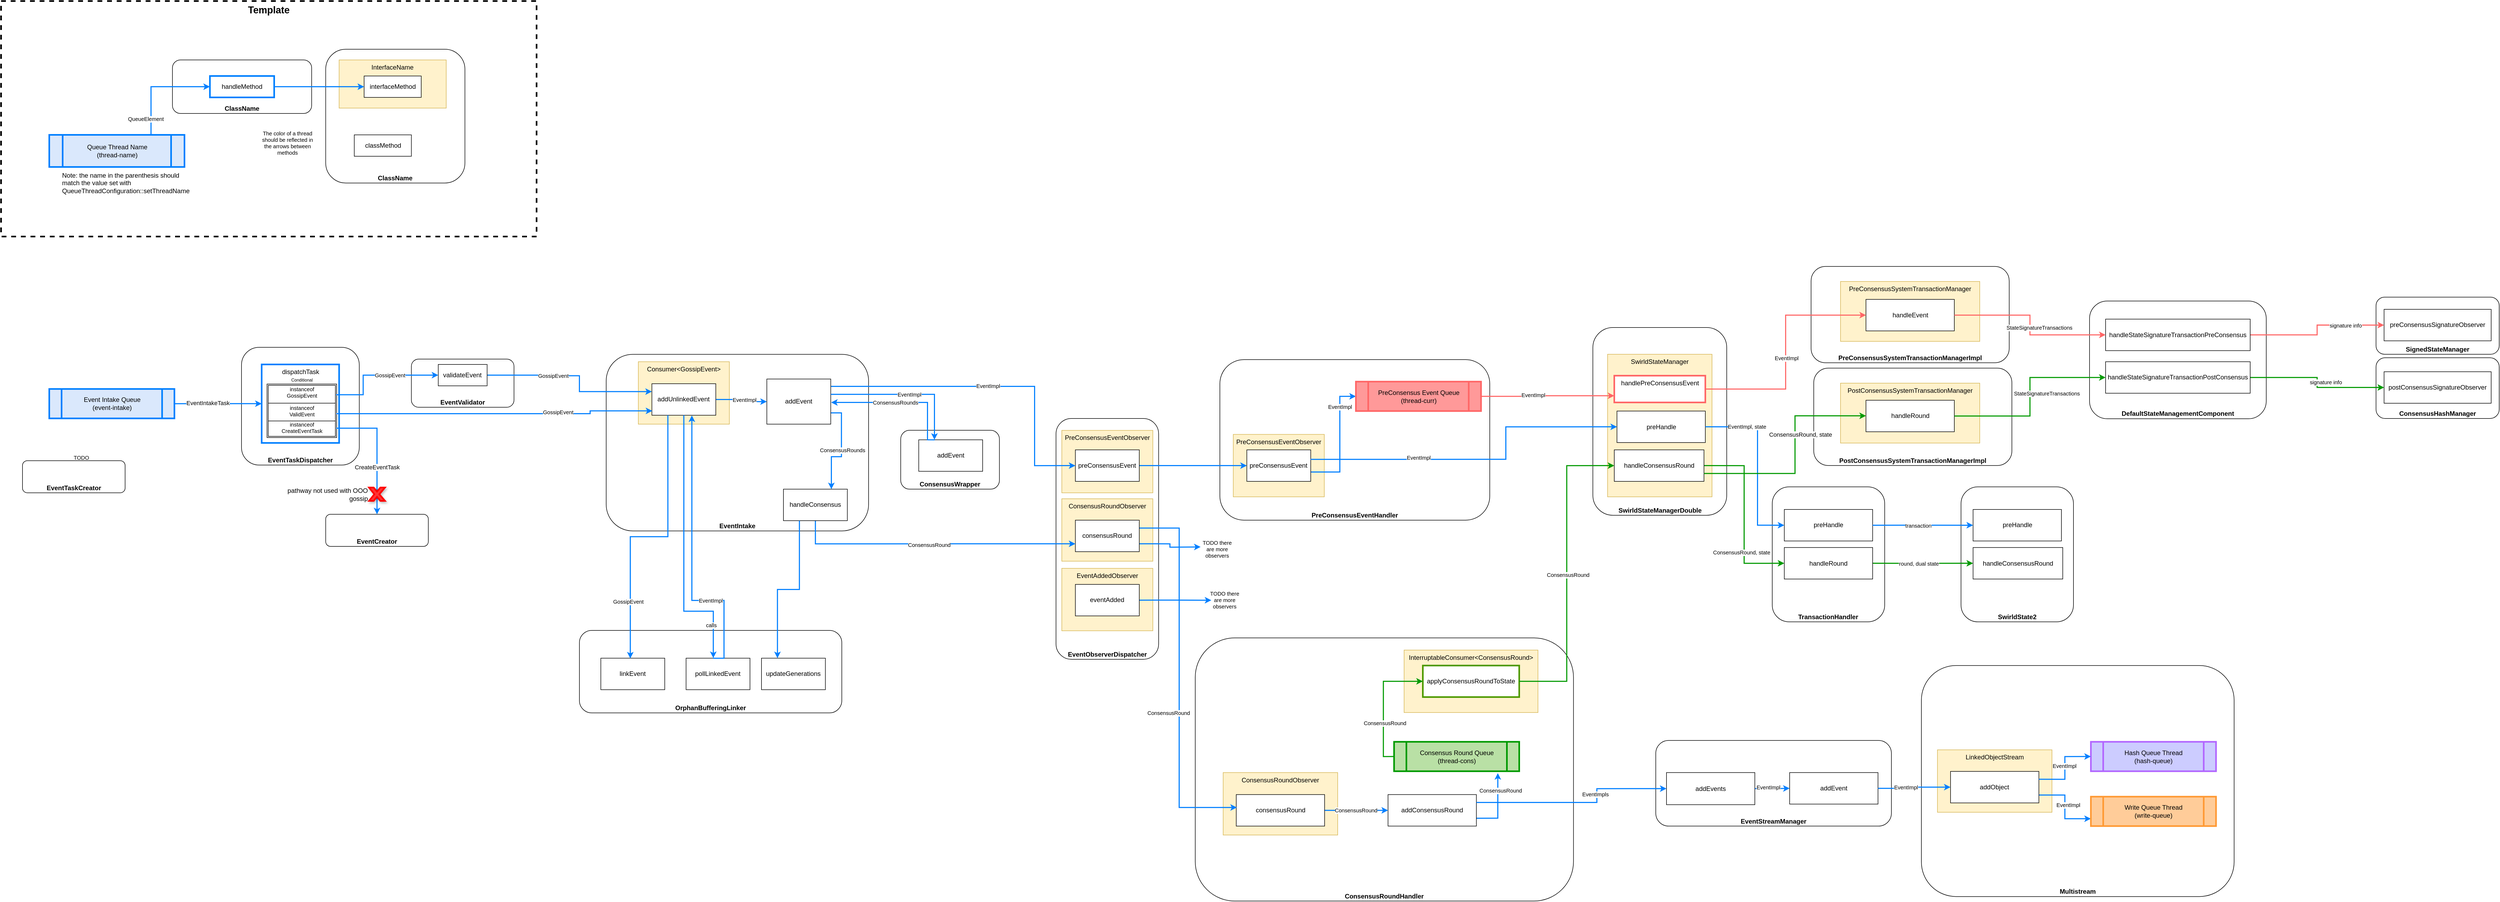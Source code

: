 <mxfile version="20.8.16" type="device"><diagram name="Event handling" id="om68YnZ3sOVofRUNJgK9"><mxGraphModel dx="2852" dy="2314" grid="1" gridSize="10" guides="1" tooltips="1" connect="1" arrows="1" fold="1" page="1" pageScale="1" pageWidth="850" pageHeight="1100" math="0" shadow="0"><root><mxCell id="0"/><mxCell id="1" parent="0"/><mxCell id="Uy5zEkA47mq7GeEikZxq-269" value="&lt;font style=&quot;font-size: 18px;&quot;&gt;&lt;b&gt;Template&lt;/b&gt;&lt;/font&gt;" style="rounded=0;whiteSpace=wrap;html=1;shadow=0;strokeColor=#000000;strokeWidth=3;fontSize=10;fillColor=none;dashed=1;verticalAlign=top;" parent="1" vertex="1"><mxGeometry x="-190" y="-780" width="1000" height="440" as="geometry"/></mxCell><mxCell id="Uy5zEkA47mq7GeEikZxq-265" value="&lt;b&gt;ClassName&lt;/b&gt;" style="rounded=1;whiteSpace=wrap;html=1;verticalAlign=bottom;" parent="1" vertex="1"><mxGeometry x="416.21" y="-690" width="260" height="250" as="geometry"/></mxCell><mxCell id="ofEjCNcgZyt90K9_mgdw-53" value="&lt;b&gt;ClassName&lt;/b&gt;" style="rounded=1;whiteSpace=wrap;html=1;verticalAlign=bottom;" parent="1" vertex="1"><mxGeometry x="130" y="-670" width="260" height="100" as="geometry"/></mxCell><mxCell id="Uy5zEkA47mq7GeEikZxq-120" value="&lt;b&gt;PreConsensusEventHandler&lt;/b&gt;" style="rounded=1;whiteSpace=wrap;html=1;verticalAlign=bottom;" parent="1" vertex="1"><mxGeometry x="2086" y="-110" width="504" height="300" as="geometry"/></mxCell><mxCell id="Uy5zEkA47mq7GeEikZxq-121" value="PreConsensusEventObserver" style="rounded=0;whiteSpace=wrap;html=1;fontSize=12;fillColor=#fff2cc;strokeColor=#d6b656;align=center;verticalAlign=top;" parent="1" vertex="1"><mxGeometry x="2111" y="29.72" width="170" height="116.67" as="geometry"/></mxCell><mxCell id="Uy5zEkA47mq7GeEikZxq-113" value="&lt;b&gt;EventObserverDispatcher&lt;/b&gt;" style="rounded=1;whiteSpace=wrap;html=1;verticalAlign=bottom;" parent="1" vertex="1"><mxGeometry x="1780" width="191.64" height="450" as="geometry"/></mxCell><mxCell id="Uy5zEkA47mq7GeEikZxq-70" value="&lt;b&gt;EventIntake&lt;/b&gt;" style="rounded=1;whiteSpace=wrap;html=1;verticalAlign=bottom;" parent="1" vertex="1"><mxGeometry x="940" y="-119.89" width="490" height="330" as="geometry"/></mxCell><mxCell id="Uy5zEkA47mq7GeEikZxq-114" value="Consumer&amp;lt;GossipEvent&amp;gt;" style="rounded=0;whiteSpace=wrap;html=1;fontSize=12;fillColor=#fff2cc;strokeColor=#d6b656;align=center;verticalAlign=top;" parent="1" vertex="1"><mxGeometry x="1000" y="-106.08" width="170" height="116.67" as="geometry"/></mxCell><mxCell id="Uy5zEkA47mq7GeEikZxq-53" value="&lt;b&gt;EventValidator&lt;/b&gt;" style="rounded=1;whiteSpace=wrap;html=1;verticalAlign=bottom;" parent="1" vertex="1"><mxGeometry x="576.21" y="-111" width="191.64" height="90" as="geometry"/></mxCell><mxCell id="Uy5zEkA47mq7GeEikZxq-44" value="&lt;b&gt;EventTaskDispatcher&lt;/b&gt;" style="rounded=1;whiteSpace=wrap;html=1;verticalAlign=bottom;" parent="1" vertex="1"><mxGeometry x="258.97" y="-133" width="219.96" height="220.0" as="geometry"/></mxCell><mxCell id="ofEjCNcgZyt90K9_mgdw-54" value="Queue Thread Name&lt;br&gt;(thread-name)" style="shape=process;whiteSpace=wrap;html=1;backgroundOutline=1;fontSize=12;fillColor=#dae8fc;strokeColor=#007FFF;verticalAlign=middle;strokeWidth=3;" parent="1" vertex="1"><mxGeometry x="-100" y="-530" width="252.5" height="60" as="geometry"/></mxCell><mxCell id="Uy5zEkA47mq7GeEikZxq-13" value="Note: the name in the parenthesis should match the value set with QueueThreadConfiguration::setThreadName" style="text;html=1;strokeColor=none;fillColor=none;align=left;verticalAlign=middle;whiteSpace=wrap;rounded=0;" parent="1" vertex="1"><mxGeometry x="-78.14" y="-480" width="190" height="80" as="geometry"/></mxCell><mxCell id="Uy5zEkA47mq7GeEikZxq-63" style="edgeStyle=orthogonalEdgeStyle;rounded=0;orthogonalLoop=1;jettySize=auto;html=1;exitX=1;exitY=0.5;exitDx=0;exitDy=0;fillColor=#DAE8FC;strokeColor=#007FFF;strokeWidth=2;" parent="1" source="Uy5zEkA47mq7GeEikZxq-38" target="Uy5zEkA47mq7GeEikZxq-48" edge="1"><mxGeometry relative="1" as="geometry"><mxPoint x="226.21" y="19" as="targetPoint"/><Array as="points"><mxPoint x="166.21" y="-28"/><mxPoint x="206.21" y="-28"/></Array></mxGeometry></mxCell><mxCell id="Uy5zEkA47mq7GeEikZxq-64" value="EventIntakeTask" style="edgeLabel;html=1;align=center;verticalAlign=middle;resizable=0;points=[];" parent="Uy5zEkA47mq7GeEikZxq-63" vertex="1" connectable="0"><mxGeometry x="-0.378" y="-1" relative="1" as="geometry"><mxPoint x="12" y="-3" as="offset"/></mxGeometry></mxCell><mxCell id="Uy5zEkA47mq7GeEikZxq-38" value="Event Intake Queue&lt;br&gt;(event-intake)" style="shape=process;whiteSpace=wrap;html=1;backgroundOutline=1;fontSize=12;fillColor=#dae8fc;strokeColor=#007FFF;verticalAlign=middle;strokeWidth=3;" parent="1" vertex="1"><mxGeometry x="-100.0" y="-55.17" width="233.71" height="55" as="geometry"/></mxCell><mxCell id="Uy5zEkA47mq7GeEikZxq-76" value="" style="group" parent="1" vertex="1" connectable="0"><mxGeometry x="416.21" y="179" width="191.64" height="60" as="geometry"/></mxCell><mxCell id="Uy5zEkA47mq7GeEikZxq-77" value="&lt;b&gt;EventCreator&lt;/b&gt;" style="rounded=1;whiteSpace=wrap;html=1;verticalAlign=bottom;" parent="Uy5zEkA47mq7GeEikZxq-76" vertex="1"><mxGeometry width="191.64" height="60" as="geometry"/></mxCell><mxCell id="Uy5zEkA47mq7GeEikZxq-88" value="pathway not used with OOO gossip" style="text;html=1;strokeColor=none;fillColor=none;align=right;verticalAlign=middle;whiteSpace=wrap;rounded=0;" parent="1" vertex="1"><mxGeometry x="310" y="126.5" width="187.03" height="30" as="geometry"/></mxCell><mxCell id="Uy5zEkA47mq7GeEikZxq-91" style="edgeStyle=orthogonalEdgeStyle;rounded=0;orthogonalLoop=1;jettySize=auto;html=1;exitX=1;exitY=0.5;exitDx=0;exitDy=0;entryX=0;entryY=0.25;entryDx=0;entryDy=0;fillColor=#DAE8FC;strokeColor=#007FFF;strokeWidth=2;" parent="1" source="Uy5zEkA47mq7GeEikZxq-65" target="Uy5zEkA47mq7GeEikZxq-90" edge="1"><mxGeometry relative="1" as="geometry"><Array as="points"><mxPoint x="860" y="-80.89"/><mxPoint x="890" y="-79.89"/><mxPoint x="890" y="-43.89"/></Array></mxGeometry></mxCell><mxCell id="Uy5zEkA47mq7GeEikZxq-104" value="GossipEvent" style="edgeLabel;html=1;align=center;verticalAlign=middle;resizable=0;points=[];fontSize=10;" parent="Uy5zEkA47mq7GeEikZxq-91" vertex="1" connectable="0"><mxGeometry x="0.233" y="2" relative="1" as="geometry"><mxPoint x="-55" y="-28" as="offset"/></mxGeometry></mxCell><mxCell id="Uy5zEkA47mq7GeEikZxq-253" style="edgeStyle=orthogonalEdgeStyle;rounded=0;orthogonalLoop=1;jettySize=auto;html=1;exitX=1;exitY=0.5;exitDx=0;exitDy=0;strokeColor=#007FFF;strokeWidth=2;fontSize=10;fillColor=#DAE8FC;" parent="1" source="Uy5zEkA47mq7GeEikZxq-90" target="Uy5zEkA47mq7GeEikZxq-106" edge="1"><mxGeometry relative="1" as="geometry"/></mxCell><mxCell id="Uy5zEkA47mq7GeEikZxq-254" value="EventImpl" style="edgeLabel;html=1;align=center;verticalAlign=middle;resizable=0;points=[];fontSize=10;" parent="Uy5zEkA47mq7GeEikZxq-253" vertex="1" connectable="0"><mxGeometry x="0.155" relative="1" as="geometry"><mxPoint y="-4" as="offset"/></mxGeometry></mxCell><mxCell id="Uy5zEkA47mq7GeEikZxq-90" value="addUnlinkedEvent" style="rounded=0;whiteSpace=wrap;html=1;fontSize=12;" parent="1" vertex="1"><mxGeometry x="1025.35" y="-64.97" width="119.33" height="58.89" as="geometry"/></mxCell><mxCell id="Uy5zEkA47mq7GeEikZxq-255" style="edgeStyle=orthogonalEdgeStyle;rounded=0;orthogonalLoop=1;jettySize=auto;html=1;exitX=1;exitY=0.75;exitDx=0;exitDy=0;entryX=0.75;entryY=0;entryDx=0;entryDy=0;strokeColor=#007FFF;strokeWidth=2;fontSize=10;fillColor=#DAE8FC;" parent="1" source="Uy5zEkA47mq7GeEikZxq-106" target="Uy5zEkA47mq7GeEikZxq-225" edge="1"><mxGeometry relative="1" as="geometry"/></mxCell><mxCell id="Uy5zEkA47mq7GeEikZxq-256" value="ConsensusRounds" style="edgeLabel;html=1;align=center;verticalAlign=middle;resizable=0;points=[];fontSize=10;" parent="Uy5zEkA47mq7GeEikZxq-255" vertex="1" connectable="0"><mxGeometry x="-0.292" relative="1" as="geometry"><mxPoint x="1" y="25" as="offset"/></mxGeometry></mxCell><mxCell id="Uy5zEkA47mq7GeEikZxq-106" value="addEvent" style="rounded=0;whiteSpace=wrap;html=1;fontSize=12;" parent="1" vertex="1"><mxGeometry x="1240" y="-73.75" width="119.33" height="84.34" as="geometry"/></mxCell><mxCell id="Uy5zEkA47mq7GeEikZxq-109" value="" style="group" parent="1" vertex="1" connectable="0"><mxGeometry x="296.629" y="-101.001" width="144.643" height="146.667" as="geometry"/></mxCell><mxCell id="Uy5zEkA47mq7GeEikZxq-48" value="dispatchTask" style="rounded=0;whiteSpace=wrap;html=1;fontSize=12;strokeColor=#007FFF;strokeWidth=3;verticalAlign=top;" parent="Uy5zEkA47mq7GeEikZxq-109" vertex="1"><mxGeometry width="144.643" height="146.667" as="geometry"/></mxCell><mxCell id="Uy5zEkA47mq7GeEikZxq-103" value="" style="group" parent="Uy5zEkA47mq7GeEikZxq-109" vertex="1" connectable="0"><mxGeometry x="10.001" y="36.671" width="130" height="100" as="geometry"/></mxCell><mxCell id="Uy5zEkA47mq7GeEikZxq-94" value="&lt;font style=&quot;font-size: 8px;&quot;&gt;Conditional&lt;/font&gt;" style="verticalLabelPosition=top;verticalAlign=bottom;html=1;shape=mxgraph.basic.frame;dx=2.29;whiteSpace=wrap;shadow=0;strokeColor=#000000;strokeWidth=1;fillColor=none;labelPosition=center;align=center;horizontal=1;" parent="Uy5zEkA47mq7GeEikZxq-103" vertex="1"><mxGeometry width="130" height="100" as="geometry"/></mxCell><mxCell id="Uy5zEkA47mq7GeEikZxq-97" value="" style="endArrow=none;html=1;rounded=0;fontSize=8;fillColor=#DAE8FC;exitX=0;exitY=0;exitDx=2.29;exitDy=26.145;exitPerimeter=0;entryX=0;entryY=0;entryDx=127.71;entryDy=26.145;entryPerimeter=0;" parent="Uy5zEkA47mq7GeEikZxq-103" edge="1"><mxGeometry width="50" height="50" relative="1" as="geometry"><mxPoint x="2.29" y="35.645" as="sourcePoint"/><mxPoint x="127.71" y="35.645" as="targetPoint"/></mxGeometry></mxCell><mxCell id="Uy5zEkA47mq7GeEikZxq-100" value="" style="endArrow=none;html=1;rounded=0;fontSize=8;fillColor=#DAE8FC;exitX=0;exitY=0;exitDx=2.29;exitDy=26.145;exitPerimeter=0;entryX=0;entryY=0;entryDx=127.71;entryDy=26.145;entryPerimeter=0;" parent="Uy5zEkA47mq7GeEikZxq-103" edge="1"><mxGeometry width="50" height="50" relative="1" as="geometry"><mxPoint x="2.29" y="68.925" as="sourcePoint"/><mxPoint x="127.71" y="68.925" as="targetPoint"/></mxGeometry></mxCell><mxCell id="Uy5zEkA47mq7GeEikZxq-102" value="&lt;font style=&quot;font-size: 10px;&quot;&gt;instanceof CreateEventTask&lt;/font&gt;" style="text;html=1;strokeColor=none;fillColor=none;align=center;verticalAlign=middle;whiteSpace=wrap;rounded=0;fontSize=8;" parent="Uy5zEkA47mq7GeEikZxq-103" vertex="1"><mxGeometry x="20" y="66.5" width="90" height="30" as="geometry"/></mxCell><mxCell id="Uy5zEkA47mq7GeEikZxq-98" value="&lt;font style=&quot;font-size: 10px;&quot;&gt;instanceof ValidEvent&lt;/font&gt;" style="text;html=1;strokeColor=none;fillColor=none;align=center;verticalAlign=middle;whiteSpace=wrap;rounded=0;fontSize=8;" parent="Uy5zEkA47mq7GeEikZxq-103" vertex="1"><mxGeometry x="20" y="35" width="90" height="30" as="geometry"/></mxCell><mxCell id="Uy5zEkA47mq7GeEikZxq-101" value="&lt;font style=&quot;font-size: 10px;&quot;&gt;instanceof GossipEvent&lt;/font&gt;" style="text;html=1;strokeColor=none;fillColor=none;align=center;verticalAlign=middle;whiteSpace=wrap;rounded=0;fontSize=8;" parent="Uy5zEkA47mq7GeEikZxq-103" vertex="1"><mxGeometry x="20.0" width="90" height="30" as="geometry"/></mxCell><mxCell id="Uy5zEkA47mq7GeEikZxq-79" style="edgeStyle=orthogonalEdgeStyle;rounded=0;orthogonalLoop=1;jettySize=auto;html=1;entryX=0.5;entryY=0;entryDx=0;entryDy=0;fillColor=#DAE8FC;exitX=0.994;exitY=0.824;exitDx=0;exitDy=0;exitPerimeter=0;strokeColor=#007FFF;strokeWidth=2;" parent="1" source="Uy5zEkA47mq7GeEikZxq-94" edge="1"><mxGeometry relative="1" as="geometry"><mxPoint x="516.21" y="39" as="sourcePoint"/><mxPoint x="512.035" y="179" as="targetPoint"/><Array as="points"><mxPoint x="512.21" y="18"/></Array></mxGeometry></mxCell><mxCell id="Uy5zEkA47mq7GeEikZxq-80" value="CreateEventTask" style="edgeLabel;html=1;align=center;verticalAlign=middle;resizable=0;points=[];" parent="Uy5zEkA47mq7GeEikZxq-79" vertex="1" connectable="0"><mxGeometry x="0.578" y="-1" relative="1" as="geometry"><mxPoint x="1" y="-38" as="offset"/></mxGeometry></mxCell><mxCell id="Uy5zEkA47mq7GeEikZxq-67" style="edgeStyle=orthogonalEdgeStyle;rounded=0;orthogonalLoop=1;jettySize=auto;html=1;entryX=0;entryY=0.5;entryDx=0;entryDy=0;fillColor=#DAE8FC;exitX=0.993;exitY=0.199;exitDx=0;exitDy=0;exitPerimeter=0;strokeColor=#007FFF;strokeWidth=2;" parent="1" source="Uy5zEkA47mq7GeEikZxq-94" target="Uy5zEkA47mq7GeEikZxq-65" edge="1"><mxGeometry relative="1" as="geometry"><mxPoint x="526.21" y="-81" as="sourcePoint"/><Array as="points"><mxPoint x="486.21" y="-44"/><mxPoint x="486.21" y="-81"/></Array></mxGeometry></mxCell><mxCell id="Uy5zEkA47mq7GeEikZxq-110" value="GossipEvent" style="edgeLabel;html=1;align=center;verticalAlign=middle;resizable=0;points=[];fontSize=10;" parent="Uy5zEkA47mq7GeEikZxq-67" vertex="1" connectable="0"><mxGeometry x="-0.044" relative="1" as="geometry"><mxPoint x="28" as="offset"/></mxGeometry></mxCell><mxCell id="Uy5zEkA47mq7GeEikZxq-111" style="edgeStyle=orthogonalEdgeStyle;rounded=0;orthogonalLoop=1;jettySize=auto;html=1;exitX=0.996;exitY=0.553;exitDx=0;exitDy=0;entryX=0.006;entryY=0.862;entryDx=0;entryDy=0;fillColor=#DAE8FC;exitPerimeter=0;strokeColor=#007FFF;strokeWidth=2;entryPerimeter=0;" parent="1" source="Uy5zEkA47mq7GeEikZxq-94" target="Uy5zEkA47mq7GeEikZxq-90" edge="1"><mxGeometry relative="1" as="geometry"><mxPoint x="1061.45" y="-69.89" as="sourcePoint"/><mxPoint x="1257.16" y="-34.058" as="targetPoint"/><Array as="points"><mxPoint x="910" y="-9"/><mxPoint x="910" y="-14"/></Array></mxGeometry></mxCell><mxCell id="Uy5zEkA47mq7GeEikZxq-112" value="GossipEvent" style="edgeLabel;html=1;align=center;verticalAlign=middle;resizable=0;points=[];fontSize=10;" parent="Uy5zEkA47mq7GeEikZxq-111" vertex="1" connectable="0"><mxGeometry x="0.233" y="2" relative="1" as="geometry"><mxPoint x="47" y="-1" as="offset"/></mxGeometry></mxCell><mxCell id="Uy5zEkA47mq7GeEikZxq-65" value="validateEvent" style="rounded=0;whiteSpace=wrap;html=1;fontSize=12;" parent="1" vertex="1"><mxGeometry x="626.41" y="-101" width="91.25" height="40" as="geometry"/></mxCell><mxCell id="Uy5zEkA47mq7GeEikZxq-115" value="PreConsensusEventObserver" style="rounded=0;whiteSpace=wrap;html=1;fontSize=12;fillColor=#fff2cc;strokeColor=#d6b656;align=center;verticalAlign=top;" parent="1" vertex="1"><mxGeometry x="1790.82" y="22.22" width="170" height="116.67" as="geometry"/></mxCell><mxCell id="Uy5zEkA47mq7GeEikZxq-123" style="edgeStyle=orthogonalEdgeStyle;rounded=0;orthogonalLoop=1;jettySize=auto;html=1;exitX=1;exitY=0.5;exitDx=0;exitDy=0;entryX=0;entryY=0.5;entryDx=0;entryDy=0;fontSize=10;fillColor=#DAE8FC;strokeColor=#007FFF;strokeWidth=2;" parent="1" source="Uy5zEkA47mq7GeEikZxq-117" target="Uy5zEkA47mq7GeEikZxq-122" edge="1"><mxGeometry relative="1" as="geometry"/></mxCell><mxCell id="Uy5zEkA47mq7GeEikZxq-117" value="preConsensusEvent" style="rounded=0;whiteSpace=wrap;html=1;fontSize=12;" parent="1" vertex="1"><mxGeometry x="1816.15" y="58.61" width="119.33" height="58.89" as="geometry"/></mxCell><mxCell id="Uy5zEkA47mq7GeEikZxq-118" style="edgeStyle=orthogonalEdgeStyle;rounded=0;orthogonalLoop=1;jettySize=auto;html=1;entryX=0;entryY=0.5;entryDx=0;entryDy=0;fontSize=10;fillColor=#DAE8FC;strokeColor=#007FFF;strokeWidth=2;" parent="1" target="Uy5zEkA47mq7GeEikZxq-117" edge="1"><mxGeometry relative="1" as="geometry"><mxPoint x="1360" y="-60" as="sourcePoint"/><Array as="points"><mxPoint x="1740" y="-60"/><mxPoint x="1740" y="88"/></Array></mxGeometry></mxCell><mxCell id="Uy5zEkA47mq7GeEikZxq-119" value="EventImpl" style="edgeLabel;html=1;align=center;verticalAlign=middle;resizable=0;points=[];fontSize=10;" parent="Uy5zEkA47mq7GeEikZxq-118" vertex="1" connectable="0"><mxGeometry x="-0.134" y="3" relative="1" as="geometry"><mxPoint x="31" y="2" as="offset"/></mxGeometry></mxCell><mxCell id="Uy5zEkA47mq7GeEikZxq-143" style="edgeStyle=orthogonalEdgeStyle;rounded=0;orthogonalLoop=1;jettySize=auto;html=1;fontSize=10;fillColor=#DAE8FC;strokeColor=#007FFF;strokeWidth=2;exitX=0.993;exitY=0.848;exitDx=0;exitDy=0;exitPerimeter=0;entryX=0;entryY=0.5;entryDx=0;entryDy=0;" parent="1" source="Uy5zEkA47mq7GeEikZxq-122" target="Uy5zEkA47mq7GeEikZxq-124" edge="1"><mxGeometry relative="1" as="geometry"><mxPoint x="2290" y="-140" as="targetPoint"/><Array as="points"><mxPoint x="2255" y="100"/><mxPoint x="2310" y="100"/><mxPoint x="2310" y="-41"/></Array></mxGeometry></mxCell><mxCell id="Uy5zEkA47mq7GeEikZxq-144" value="EventImpl" style="edgeLabel;html=1;align=center;verticalAlign=middle;resizable=0;points=[];fontSize=10;" parent="Uy5zEkA47mq7GeEikZxq-143" vertex="1" connectable="0"><mxGeometry x="0.004" y="1" relative="1" as="geometry"><mxPoint x="1" y="-68" as="offset"/></mxGeometry></mxCell><mxCell id="Uy5zEkA47mq7GeEikZxq-122" value="preConsensusEvent" style="rounded=0;whiteSpace=wrap;html=1;fontSize=12;" parent="1" vertex="1"><mxGeometry x="2136.34" y="58.61" width="119.33" height="58.89" as="geometry"/></mxCell><mxCell id="Uy5zEkA47mq7GeEikZxq-124" value="PreConsensus Event Queue&lt;br&gt;(thread-curr)" style="shape=process;whiteSpace=wrap;html=1;backgroundOutline=1;fontSize=12;fillColor=#FF9999;strokeColor=#FF6666;verticalAlign=middle;strokeWidth=3;" parent="1" vertex="1"><mxGeometry x="2340" y="-68.89" width="233.71" height="55" as="geometry"/></mxCell><mxCell id="Uy5zEkA47mq7GeEikZxq-125" value="&lt;b&gt;SwirldStateManagerDouble&lt;/b&gt;" style="rounded=1;whiteSpace=wrap;html=1;verticalAlign=bottom;" parent="1" vertex="1"><mxGeometry x="2782.51" y="-170" width="250" height="350.83" as="geometry"/></mxCell><mxCell id="Uy5zEkA47mq7GeEikZxq-135" value="SwirldStateManager" style="rounded=0;whiteSpace=wrap;html=1;fontSize=12;fillColor=#fff2cc;strokeColor=#d6b656;align=center;verticalAlign=top;" parent="1" vertex="1"><mxGeometry x="2810" y="-120" width="195.02" height="266.39" as="geometry"/></mxCell><mxCell id="Uy5zEkA47mq7GeEikZxq-126" value="" style="group" parent="1" vertex="1" connectable="0"><mxGeometry x="2822.51" y="-80" width="170" height="50" as="geometry"/></mxCell><mxCell id="Uy5zEkA47mq7GeEikZxq-127" value="handlePreConsensusEvent" style="rounded=0;whiteSpace=wrap;html=1;fontSize=12;strokeColor=#FF6666;strokeWidth=3;verticalAlign=top;" parent="Uy5zEkA47mq7GeEikZxq-126" vertex="1"><mxGeometry width="170" height="50" as="geometry"/></mxCell><mxCell id="Uy5zEkA47mq7GeEikZxq-141" style="edgeStyle=orthogonalEdgeStyle;rounded=0;orthogonalLoop=1;jettySize=auto;html=1;exitX=1;exitY=0.5;exitDx=0;exitDy=0;fontSize=10;fillColor=#DAE8FC;entryX=0;entryY=0.75;entryDx=0;entryDy=0;strokeColor=#FF6666;strokeWidth=2;" parent="1" source="Uy5zEkA47mq7GeEikZxq-124" target="Uy5zEkA47mq7GeEikZxq-127" edge="1"><mxGeometry relative="1" as="geometry"><mxPoint x="2810" y="40" as="targetPoint"/><Array as="points"><mxPoint x="2684" y="-42"/><mxPoint x="2760" y="-42"/></Array></mxGeometry></mxCell><mxCell id="Uy5zEkA47mq7GeEikZxq-142" value="EventImpl" style="edgeLabel;html=1;align=center;verticalAlign=middle;resizable=0;points=[];fontSize=10;" parent="Uy5zEkA47mq7GeEikZxq-141" vertex="1" connectable="0"><mxGeometry x="-0.08" y="1" relative="1" as="geometry"><mxPoint x="-17" y="-1" as="offset"/></mxGeometry></mxCell><mxCell id="Uy5zEkA47mq7GeEikZxq-146" value="preHandle" style="rounded=0;whiteSpace=wrap;html=1;fontSize=12;" parent="1" vertex="1"><mxGeometry x="2827.53" y="-13.89" width="164.98" height="58.89" as="geometry"/></mxCell><mxCell id="Uy5zEkA47mq7GeEikZxq-147" style="edgeStyle=orthogonalEdgeStyle;rounded=0;orthogonalLoop=1;jettySize=auto;html=1;exitX=0.998;exitY=0.301;exitDx=0;exitDy=0;entryX=0;entryY=0.5;entryDx=0;entryDy=0;fontSize=10;fillColor=#DAE8FC;strokeColor=#007FFF;strokeWidth=2;exitPerimeter=0;" parent="1" source="Uy5zEkA47mq7GeEikZxq-122" target="Uy5zEkA47mq7GeEikZxq-146" edge="1"><mxGeometry relative="1" as="geometry"><Array as="points"><mxPoint x="2620" y="76"/><mxPoint x="2620" y="16"/></Array></mxGeometry></mxCell><mxCell id="Uy5zEkA47mq7GeEikZxq-148" value="EventImpl" style="edgeLabel;html=1;align=center;verticalAlign=middle;resizable=0;points=[];fontSize=10;" parent="Uy5zEkA47mq7GeEikZxq-147" vertex="1" connectable="0"><mxGeometry x="0.17" y="1" relative="1" as="geometry"><mxPoint x="-162" y="2" as="offset"/></mxGeometry></mxCell><mxCell id="Uy5zEkA47mq7GeEikZxq-149" value="&lt;b&gt;DefaultStateManagementComponent&lt;/b&gt;" style="rounded=1;whiteSpace=wrap;html=1;verticalAlign=bottom;" parent="1" vertex="1"><mxGeometry x="3710" y="-219.52" width="330" height="220" as="geometry"/></mxCell><mxCell id="Uy5zEkA47mq7GeEikZxq-154" value="&lt;b&gt;ConsensusHashManager&lt;/b&gt;" style="rounded=1;whiteSpace=wrap;html=1;verticalAlign=bottom;" parent="1" vertex="1"><mxGeometry x="4245" y="-113.47" width="230" height="113.47" as="geometry"/></mxCell><mxCell id="Uy5zEkA47mq7GeEikZxq-155" value="&lt;b&gt;SignedStateManager&lt;/b&gt;" style="rounded=1;whiteSpace=wrap;html=1;verticalAlign=bottom;" parent="1" vertex="1"><mxGeometry x="4245" y="-226.78" width="230" height="106.78" as="geometry"/></mxCell><mxCell id="Uy5zEkA47mq7GeEikZxq-156" value="postConsensusSignatureObserver" style="rounded=0;whiteSpace=wrap;html=1;fontSize=12;" parent="1" vertex="1"><mxGeometry x="4260" y="-87.36" width="200" height="58.89" as="geometry"/></mxCell><mxCell id="Uy5zEkA47mq7GeEikZxq-157" style="edgeStyle=orthogonalEdgeStyle;rounded=0;orthogonalLoop=1;jettySize=auto;html=1;exitX=1;exitY=0.5;exitDx=0;exitDy=0;strokeColor=#009900;strokeWidth=2;fontSize=10;fillColor=#DAE8FC;" parent="1" source="Ru_O8EWaY8lSmjDbuFI4-9" target="Uy5zEkA47mq7GeEikZxq-156" edge="1"><mxGeometry relative="1" as="geometry"><mxPoint x="4090.0" y="-58.47" as="sourcePoint"/></mxGeometry></mxCell><mxCell id="Uy5zEkA47mq7GeEikZxq-158" value="signature info" style="edgeLabel;html=1;align=center;verticalAlign=middle;resizable=0;points=[];fontSize=10;" parent="Uy5zEkA47mq7GeEikZxq-157" vertex="1" connectable="0"><mxGeometry x="0.002" y="3" relative="1" as="geometry"><mxPoint x="13" y="-1" as="offset"/></mxGeometry></mxCell><mxCell id="Uy5zEkA47mq7GeEikZxq-159" value="preConsensusSignatureObserver" style="rounded=0;whiteSpace=wrap;html=1;fontSize=12;" parent="1" vertex="1"><mxGeometry x="4260" y="-204.0" width="200" height="58.89" as="geometry"/></mxCell><mxCell id="Uy5zEkA47mq7GeEikZxq-169" style="edgeStyle=orthogonalEdgeStyle;rounded=0;orthogonalLoop=1;jettySize=auto;html=1;exitX=1;exitY=0.5;exitDx=0;exitDy=0;entryX=0;entryY=0.5;entryDx=0;entryDy=0;strokeColor=#FF6666;strokeWidth=2;fontSize=10;fillColor=#DAE8FC;" parent="1" source="Ru_O8EWaY8lSmjDbuFI4-8" target="Uy5zEkA47mq7GeEikZxq-159" edge="1"><mxGeometry relative="1" as="geometry"><mxPoint x="4090.0" y="-93.47" as="sourcePoint"/></mxGeometry></mxCell><mxCell id="Uy5zEkA47mq7GeEikZxq-170" value="signature info" style="edgeLabel;html=1;align=center;verticalAlign=middle;resizable=0;points=[];fontSize=10;" parent="Uy5zEkA47mq7GeEikZxq-169" vertex="1" connectable="0"><mxGeometry x="0.46" relative="1" as="geometry"><mxPoint as="offset"/></mxGeometry></mxCell><mxCell id="Uy5zEkA47mq7GeEikZxq-171" value="&lt;b&gt;TransactionHandler&lt;/b&gt;" style="rounded=1;whiteSpace=wrap;html=1;verticalAlign=bottom;" parent="1" vertex="1"><mxGeometry x="3117.49" y="127.78" width="210" height="252.22" as="geometry"/></mxCell><mxCell id="Uy5zEkA47mq7GeEikZxq-172" value="preHandle" style="rounded=0;whiteSpace=wrap;html=1;fontSize=12;" parent="1" vertex="1"><mxGeometry x="3140" y="170" width="164.98" height="58.89" as="geometry"/></mxCell><mxCell id="Uy5zEkA47mq7GeEikZxq-173" style="edgeStyle=orthogonalEdgeStyle;rounded=0;orthogonalLoop=1;jettySize=auto;html=1;exitX=1;exitY=0.5;exitDx=0;exitDy=0;entryX=0;entryY=0.5;entryDx=0;entryDy=0;strokeColor=#007FFF;strokeWidth=2;fontSize=10;fillColor=#DAE8FC;" parent="1" source="Uy5zEkA47mq7GeEikZxq-146" target="Uy5zEkA47mq7GeEikZxq-172" edge="1"><mxGeometry relative="1" as="geometry"><Array as="points"><mxPoint x="3090" y="16"/><mxPoint x="3090" y="199"/></Array></mxGeometry></mxCell><mxCell id="Uy5zEkA47mq7GeEikZxq-181" value="EventImpl, state" style="edgeLabel;html=1;align=center;verticalAlign=middle;resizable=0;points=[];fontSize=10;" parent="Uy5zEkA47mq7GeEikZxq-173" vertex="1" connectable="0"><mxGeometry x="-0.015" y="-1" relative="1" as="geometry"><mxPoint x="-19" y="-66" as="offset"/></mxGeometry></mxCell><mxCell id="Uy5zEkA47mq7GeEikZxq-174" value="&lt;b&gt;SwirldState2&lt;/b&gt;" style="rounded=1;whiteSpace=wrap;html=1;verticalAlign=bottom;" parent="1" vertex="1"><mxGeometry x="3470" y="127.78" width="210" height="252.22" as="geometry"/></mxCell><mxCell id="Uy5zEkA47mq7GeEikZxq-175" value="preHandle" style="rounded=0;whiteSpace=wrap;html=1;fontSize=12;" parent="1" vertex="1"><mxGeometry x="3492.51" y="170" width="164.98" height="58.89" as="geometry"/></mxCell><mxCell id="Uy5zEkA47mq7GeEikZxq-176" style="edgeStyle=orthogonalEdgeStyle;rounded=0;orthogonalLoop=1;jettySize=auto;html=1;exitX=1;exitY=0.5;exitDx=0;exitDy=0;strokeColor=#007FFF;strokeWidth=2;fontSize=10;fillColor=#DAE8FC;" parent="1" source="Uy5zEkA47mq7GeEikZxq-172" target="Uy5zEkA47mq7GeEikZxq-175" edge="1"><mxGeometry relative="1" as="geometry"/></mxCell><mxCell id="Uy5zEkA47mq7GeEikZxq-185" value="transaction" style="edgeLabel;html=1;align=center;verticalAlign=middle;resizable=0;points=[];fontSize=10;" parent="Uy5zEkA47mq7GeEikZxq-176" vertex="1" connectable="0"><mxGeometry x="-0.367" y="-2" relative="1" as="geometry"><mxPoint x="25" y="-2" as="offset"/></mxGeometry></mxCell><mxCell id="Uy5zEkA47mq7GeEikZxq-180" style="edgeStyle=orthogonalEdgeStyle;rounded=0;orthogonalLoop=1;jettySize=auto;html=1;exitX=1;exitY=0.5;exitDx=0;exitDy=0;entryX=0;entryY=0.5;entryDx=0;entryDy=0;strokeColor=#009900;strokeWidth=2;fontSize=10;fillColor=#DAE8FC;" parent="1" source="Uy5zEkA47mq7GeEikZxq-178" target="Uy5zEkA47mq7GeEikZxq-179" edge="1"><mxGeometry relative="1" as="geometry"/></mxCell><mxCell id="Uy5zEkA47mq7GeEikZxq-182" value="ConsensusRound, state" style="edgeLabel;html=1;align=center;verticalAlign=middle;resizable=0;points=[];fontSize=10;" parent="Uy5zEkA47mq7GeEikZxq-180" vertex="1" connectable="0"><mxGeometry x="-0.647" y="2" relative="1" as="geometry"><mxPoint x="11" y="164" as="offset"/></mxGeometry></mxCell><mxCell id="Uy5zEkA47mq7GeEikZxq-178" value="handleConsensusRound" style="rounded=0;whiteSpace=wrap;html=1;fontSize=12;" parent="1" vertex="1"><mxGeometry x="2822.51" y="58.61" width="167.49" height="58.89" as="geometry"/></mxCell><mxCell id="Uy5zEkA47mq7GeEikZxq-184" style="edgeStyle=orthogonalEdgeStyle;rounded=0;orthogonalLoop=1;jettySize=auto;html=1;exitX=1;exitY=0.5;exitDx=0;exitDy=0;strokeColor=#009900;strokeWidth=2;fontSize=10;fillColor=#DAE8FC;" parent="1" source="Uy5zEkA47mq7GeEikZxq-179" target="Uy5zEkA47mq7GeEikZxq-183" edge="1"><mxGeometry relative="1" as="geometry"/></mxCell><mxCell id="Uy5zEkA47mq7GeEikZxq-186" value="round, dual state" style="edgeLabel;html=1;align=center;verticalAlign=middle;resizable=0;points=[];fontSize=10;" parent="Uy5zEkA47mq7GeEikZxq-184" vertex="1" connectable="0"><mxGeometry x="-0.33" y="-1" relative="1" as="geometry"><mxPoint x="23" y="-1" as="offset"/></mxGeometry></mxCell><mxCell id="Uy5zEkA47mq7GeEikZxq-179" value="handleRound" style="rounded=0;whiteSpace=wrap;html=1;fontSize=12;" parent="1" vertex="1"><mxGeometry x="3140" y="241.11" width="164.98" height="58.89" as="geometry"/></mxCell><mxCell id="Uy5zEkA47mq7GeEikZxq-183" value="handleConsensusRound" style="rounded=0;whiteSpace=wrap;html=1;fontSize=12;" parent="1" vertex="1"><mxGeometry x="3492.51" y="241.11" width="167.49" height="58.89" as="geometry"/></mxCell><mxCell id="Uy5zEkA47mq7GeEikZxq-190" value="&lt;b&gt;ConsensusRoundHandler&lt;/b&gt;" style="rounded=1;whiteSpace=wrap;html=1;verticalAlign=bottom;" parent="1" vertex="1"><mxGeometry x="2040" y="410" width="706.34" height="491.66" as="geometry"/></mxCell><mxCell id="Uy5zEkA47mq7GeEikZxq-194" value="Consensus Round Queue&lt;br&gt;(thread-cons)" style="shape=process;whiteSpace=wrap;html=1;backgroundOutline=1;fontSize=12;fillColor=#B9E0A5;strokeColor=#009900;verticalAlign=middle;strokeWidth=3;" parent="1" vertex="1"><mxGeometry x="2411.29" y="604.16" width="233.71" height="55" as="geometry"/></mxCell><mxCell id="Uy5zEkA47mq7GeEikZxq-195" value="InterruptableConsumer&amp;lt;ConsensusRound&amp;gt;" style="rounded=0;whiteSpace=wrap;html=1;fontSize=12;fillColor=#fff2cc;strokeColor=#d6b656;align=center;verticalAlign=top;" parent="1" vertex="1"><mxGeometry x="2430" y="432.77" width="250" height="116.67" as="geometry"/></mxCell><mxCell id="Uy5zEkA47mq7GeEikZxq-191" value="applyConsensusRoundToState" style="rounded=0;whiteSpace=wrap;html=1;fontSize=12;strokeWidth=3;strokeColor=#4D9900;" parent="1" vertex="1"><mxGeometry x="2465" y="461.66" width="180" height="58.89" as="geometry"/></mxCell><mxCell id="Uy5zEkA47mq7GeEikZxq-192" style="edgeStyle=orthogonalEdgeStyle;rounded=0;orthogonalLoop=1;jettySize=auto;html=1;exitX=1;exitY=0.5;exitDx=0;exitDy=0;entryX=0;entryY=0.5;entryDx=0;entryDy=0;strokeColor=#009900;strokeWidth=2;fontSize=10;fillColor=#DAE8FC;" parent="1" source="Uy5zEkA47mq7GeEikZxq-191" target="Uy5zEkA47mq7GeEikZxq-178" edge="1"><mxGeometry relative="1" as="geometry"/></mxCell><mxCell id="Uy5zEkA47mq7GeEikZxq-193" value="ConsensusRound" style="edgeLabel;html=1;align=center;verticalAlign=middle;resizable=0;points=[];fontSize=10;" parent="Uy5zEkA47mq7GeEikZxq-192" vertex="1" connectable="0"><mxGeometry x="-0.006" y="-2" relative="1" as="geometry"><mxPoint as="offset"/></mxGeometry></mxCell><mxCell id="Uy5zEkA47mq7GeEikZxq-196" style="edgeStyle=orthogonalEdgeStyle;rounded=0;orthogonalLoop=1;jettySize=auto;html=1;exitX=0;exitY=0.5;exitDx=0;exitDy=0;entryX=0;entryY=0.5;entryDx=0;entryDy=0;strokeColor=#009900;strokeWidth=2;fontSize=10;fillColor=#DAE8FC;" parent="1" source="Uy5zEkA47mq7GeEikZxq-194" target="Uy5zEkA47mq7GeEikZxq-191" edge="1"><mxGeometry relative="1" as="geometry"/></mxCell><mxCell id="Uy5zEkA47mq7GeEikZxq-197" value="ConsensusRound" style="edgeLabel;html=1;align=center;verticalAlign=middle;resizable=0;points=[];fontSize=10;" parent="Uy5zEkA47mq7GeEikZxq-196" vertex="1" connectable="0"><mxGeometry x="-0.476" y="-1" relative="1" as="geometry"><mxPoint x="1" y="-21" as="offset"/></mxGeometry></mxCell><mxCell id="Uy5zEkA47mq7GeEikZxq-81" value="" style="verticalLabelPosition=bottom;verticalAlign=top;html=1;shape=mxgraph.basic.x;shadow=1;strokeColor=#FF0000;strokeWidth=3;fillColor=#FF3333;" parent="1" vertex="1"><mxGeometry x="497.03" y="129" width="30" height="25" as="geometry"/></mxCell><mxCell id="Uy5zEkA47mq7GeEikZxq-199" value="ConsensusRound" style="edgeStyle=orthogonalEdgeStyle;rounded=0;orthogonalLoop=1;jettySize=auto;html=1;exitX=1;exitY=0.75;exitDx=0;exitDy=0;entryX=0.829;entryY=1.064;entryDx=0;entryDy=0;entryPerimeter=0;strokeColor=#007FFF;strokeWidth=2;fontSize=10;fillColor=#DAE8FC;" parent="1" source="Uy5zEkA47mq7GeEikZxq-198" target="Uy5zEkA47mq7GeEikZxq-194" edge="1"><mxGeometry x="0.471" y="-5" relative="1" as="geometry"><mxPoint as="offset"/></mxGeometry></mxCell><mxCell id="Uy5zEkA47mq7GeEikZxq-198" value="addConsensusRound" style="rounded=0;whiteSpace=wrap;html=1;fontSize=12;" parent="1" vertex="1"><mxGeometry x="2400" y="702.77" width="164.98" height="58.89" as="geometry"/></mxCell><mxCell id="Uy5zEkA47mq7GeEikZxq-200" value="&lt;b&gt;EventStreamManager&lt;/b&gt;" style="rounded=1;whiteSpace=wrap;html=1;verticalAlign=bottom;" parent="1" vertex="1"><mxGeometry x="2900" y="601.66" width="440" height="160" as="geometry"/></mxCell><mxCell id="Uy5zEkA47mq7GeEikZxq-201" value="ConsensusRoundObserver" style="rounded=0;whiteSpace=wrap;html=1;fontSize=12;fillColor=#fff2cc;strokeColor=#d6b656;align=center;verticalAlign=top;" parent="1" vertex="1"><mxGeometry x="2092.15" y="661.66" width="213.85" height="116.67" as="geometry"/></mxCell><mxCell id="Uy5zEkA47mq7GeEikZxq-203" style="edgeStyle=orthogonalEdgeStyle;rounded=0;orthogonalLoop=1;jettySize=auto;html=1;exitX=1;exitY=0.5;exitDx=0;exitDy=0;entryX=0;entryY=0.5;entryDx=0;entryDy=0;strokeColor=#007FFF;strokeWidth=2;fontSize=10;fillColor=#DAE8FC;" parent="1" source="Uy5zEkA47mq7GeEikZxq-202" target="Uy5zEkA47mq7GeEikZxq-198" edge="1"><mxGeometry relative="1" as="geometry"/></mxCell><mxCell id="Uy5zEkA47mq7GeEikZxq-204" value="ConsensusRound" style="edgeLabel;html=1;align=center;verticalAlign=middle;resizable=0;points=[];fontSize=10;" parent="Uy5zEkA47mq7GeEikZxq-203" vertex="1" connectable="0"><mxGeometry x="-0.022" relative="1" as="geometry"><mxPoint as="offset"/></mxGeometry></mxCell><mxCell id="Uy5zEkA47mq7GeEikZxq-202" value="consensusRound" style="rounded=0;whiteSpace=wrap;html=1;fontSize=12;" parent="1" vertex="1"><mxGeometry x="2116.59" y="702.77" width="164.98" height="58.89" as="geometry"/></mxCell><mxCell id="Uy5zEkA47mq7GeEikZxq-208" style="edgeStyle=orthogonalEdgeStyle;rounded=0;orthogonalLoop=1;jettySize=auto;html=1;exitX=1;exitY=0.5;exitDx=0;exitDy=0;entryX=0;entryY=0.5;entryDx=0;entryDy=0;strokeColor=#007FFF;strokeWidth=2;fontSize=10;fillColor=#DAE8FC;" parent="1" source="Uy5zEkA47mq7GeEikZxq-205" target="Uy5zEkA47mq7GeEikZxq-207" edge="1"><mxGeometry relative="1" as="geometry"/></mxCell><mxCell id="Uy5zEkA47mq7GeEikZxq-209" value="EventImpl" style="edgeLabel;html=1;align=center;verticalAlign=middle;resizable=0;points=[];fontSize=10;" parent="Uy5zEkA47mq7GeEikZxq-208" vertex="1" connectable="0"><mxGeometry x="-0.213" y="-1" relative="1" as="geometry"><mxPoint x="-1" y="-4" as="offset"/></mxGeometry></mxCell><mxCell id="Uy5zEkA47mq7GeEikZxq-205" value="addEvents" style="rounded=0;whiteSpace=wrap;html=1;fontSize=12;" parent="1" vertex="1"><mxGeometry x="2920" y="661.66" width="164.98" height="60" as="geometry"/></mxCell><mxCell id="Uy5zEkA47mq7GeEikZxq-206" style="edgeStyle=orthogonalEdgeStyle;rounded=0;orthogonalLoop=1;jettySize=auto;html=1;strokeColor=#007FFF;strokeWidth=2;fontSize=10;fillColor=#DAE8FC;entryX=0;entryY=0.5;entryDx=0;entryDy=0;exitX=1;exitY=0.25;exitDx=0;exitDy=0;" parent="1" source="Uy5zEkA47mq7GeEikZxq-198" target="Uy5zEkA47mq7GeEikZxq-205" edge="1"><mxGeometry relative="1" as="geometry"><mxPoint x="2570" y="719.66" as="sourcePoint"/><Array as="points"><mxPoint x="2790" y="717.66"/><mxPoint x="2790" y="691.66"/></Array></mxGeometry></mxCell><mxCell id="Uy5zEkA47mq7GeEikZxq-213" value="EventImpls" style="edgeLabel;html=1;align=center;verticalAlign=middle;resizable=0;points=[];fontSize=10;" parent="Uy5zEkA47mq7GeEikZxq-206" vertex="1" connectable="0"><mxGeometry x="0.216" y="2" relative="1" as="geometry"><mxPoint x="-1" y="-9" as="offset"/></mxGeometry></mxCell><mxCell id="Uy5zEkA47mq7GeEikZxq-207" value="addEvent" style="rounded=0;whiteSpace=wrap;html=1;fontSize=12;" parent="1" vertex="1"><mxGeometry x="3150" y="661.66" width="164.98" height="58.89" as="geometry"/></mxCell><mxCell id="Uy5zEkA47mq7GeEikZxq-210" value="&lt;b&gt;Multistream&lt;/b&gt;" style="rounded=1;whiteSpace=wrap;html=1;verticalAlign=bottom;" parent="1" vertex="1"><mxGeometry x="3396" y="461.66" width="584" height="431.66" as="geometry"/></mxCell><mxCell id="Uy5zEkA47mq7GeEikZxq-211" value="LinkedObjectStream" style="rounded=0;whiteSpace=wrap;html=1;fontSize=12;fillColor=#fff2cc;strokeColor=#d6b656;align=center;verticalAlign=top;" parent="1" vertex="1"><mxGeometry x="3426" y="619.16" width="213.85" height="116.67" as="geometry"/></mxCell><mxCell id="Uy5zEkA47mq7GeEikZxq-221" style="edgeStyle=orthogonalEdgeStyle;rounded=0;orthogonalLoop=1;jettySize=auto;html=1;exitX=1;exitY=0.75;exitDx=0;exitDy=0;entryX=0;entryY=0.75;entryDx=0;entryDy=0;strokeColor=#007FFF;strokeWidth=2;fontSize=10;fillColor=#DAE8FC;" parent="1" source="Uy5zEkA47mq7GeEikZxq-212" target="Uy5zEkA47mq7GeEikZxq-217" edge="1"><mxGeometry relative="1" as="geometry"/></mxCell><mxCell id="Uy5zEkA47mq7GeEikZxq-222" value="EventImpl" style="edgeLabel;html=1;align=center;verticalAlign=middle;resizable=0;points=[];fontSize=10;" parent="Uy5zEkA47mq7GeEikZxq-221" vertex="1" connectable="0"><mxGeometry x="-0.042" y="-1" relative="1" as="geometry"><mxPoint x="7" y="-1" as="offset"/></mxGeometry></mxCell><mxCell id="Uy5zEkA47mq7GeEikZxq-212" value="addObject" style="rounded=0;whiteSpace=wrap;html=1;fontSize=12;" parent="1" vertex="1"><mxGeometry x="3450.43" y="659.45" width="164.98" height="58.89" as="geometry"/></mxCell><mxCell id="Uy5zEkA47mq7GeEikZxq-214" style="edgeStyle=orthogonalEdgeStyle;rounded=0;orthogonalLoop=1;jettySize=auto;html=1;exitX=1;exitY=0.5;exitDx=0;exitDy=0;entryX=0;entryY=0.5;entryDx=0;entryDy=0;strokeColor=#007FFF;strokeWidth=2;fontSize=10;fillColor=#DAE8FC;" parent="1" source="Uy5zEkA47mq7GeEikZxq-207" target="Uy5zEkA47mq7GeEikZxq-212" edge="1"><mxGeometry relative="1" as="geometry"/></mxCell><mxCell id="Uy5zEkA47mq7GeEikZxq-215" value="EventImpl" style="edgeLabel;html=1;align=center;verticalAlign=middle;resizable=0;points=[];fontSize=10;" parent="Uy5zEkA47mq7GeEikZxq-214" vertex="1" connectable="0"><mxGeometry x="-0.248" relative="1" as="geometry"><mxPoint y="-2" as="offset"/></mxGeometry></mxCell><mxCell id="Uy5zEkA47mq7GeEikZxq-216" value="Hash Queue Thread&lt;br&gt;(hash-queue)" style="shape=process;whiteSpace=wrap;html=1;backgroundOutline=1;fontSize=12;fillColor=#CCCCFF;strokeColor=#B266FF;verticalAlign=middle;strokeWidth=3;" parent="1" vertex="1"><mxGeometry x="3712.51" y="604.16" width="233.71" height="55" as="geometry"/></mxCell><mxCell id="Uy5zEkA47mq7GeEikZxq-217" value="Write Queue Thread&lt;br&gt;(write-queue)" style="shape=process;whiteSpace=wrap;html=1;backgroundOutline=1;fontSize=12;fillColor=#FFCC99;strokeColor=#FF9933;verticalAlign=middle;strokeWidth=3;" parent="1" vertex="1"><mxGeometry x="3712.51" y="706.66" width="233.71" height="55" as="geometry"/></mxCell><mxCell id="Uy5zEkA47mq7GeEikZxq-219" style="edgeStyle=orthogonalEdgeStyle;rounded=0;orthogonalLoop=1;jettySize=auto;html=1;exitX=1;exitY=0.25;exitDx=0;exitDy=0;entryX=0;entryY=0.5;entryDx=0;entryDy=0;strokeColor=#007FFF;strokeWidth=2;fontSize=10;fillColor=#DAE8FC;" parent="1" source="Uy5zEkA47mq7GeEikZxq-212" target="Uy5zEkA47mq7GeEikZxq-216" edge="1"><mxGeometry relative="1" as="geometry"/></mxCell><mxCell id="Uy5zEkA47mq7GeEikZxq-220" value="EventImpl" style="edgeLabel;html=1;align=center;verticalAlign=middle;resizable=0;points=[];fontSize=10;" parent="Uy5zEkA47mq7GeEikZxq-219" vertex="1" connectable="0"><mxGeometry x="0.205" y="1" relative="1" as="geometry"><mxPoint y="10" as="offset"/></mxGeometry></mxCell><mxCell id="Uy5zEkA47mq7GeEikZxq-223" value="ConsensusRoundObserver" style="rounded=0;whiteSpace=wrap;html=1;fontSize=12;fillColor=#fff2cc;strokeColor=#d6b656;align=center;verticalAlign=top;" parent="1" vertex="1"><mxGeometry x="1790.81" y="150" width="170" height="116.67" as="geometry"/></mxCell><mxCell id="Uy5zEkA47mq7GeEikZxq-239" style="edgeStyle=orthogonalEdgeStyle;rounded=0;orthogonalLoop=1;jettySize=auto;html=1;exitX=1;exitY=0.25;exitDx=0;exitDy=0;entryX=0.007;entryY=0.41;entryDx=0;entryDy=0;strokeColor=#007FFF;strokeWidth=2;fontSize=10;fillColor=#DAE8FC;entryPerimeter=0;" parent="1" source="Uy5zEkA47mq7GeEikZxq-224" target="Uy5zEkA47mq7GeEikZxq-202" edge="1"><mxGeometry relative="1" as="geometry"><Array as="points"><mxPoint x="2010" y="205"/><mxPoint x="2010" y="727"/></Array></mxGeometry></mxCell><mxCell id="Uy5zEkA47mq7GeEikZxq-258" value="ConsensusRound" style="edgeLabel;html=1;align=center;verticalAlign=middle;resizable=0;points=[];fontSize=10;" parent="Uy5zEkA47mq7GeEikZxq-239" vertex="1" connectable="0"><mxGeometry x="-0.396" y="2" relative="1" as="geometry"><mxPoint x="-22" y="207" as="offset"/></mxGeometry></mxCell><mxCell id="Uy5zEkA47mq7GeEikZxq-240" style="edgeStyle=orthogonalEdgeStyle;rounded=0;orthogonalLoop=1;jettySize=auto;html=1;exitX=1;exitY=0.75;exitDx=0;exitDy=0;strokeColor=#007FFF;strokeWidth=2;fontSize=10;fillColor=#DAE8FC;" parent="1" source="Uy5zEkA47mq7GeEikZxq-224" edge="1"><mxGeometry relative="1" as="geometry"><mxPoint x="2050" y="240" as="targetPoint"/></mxGeometry></mxCell><mxCell id="Uy5zEkA47mq7GeEikZxq-224" value="consensusRound" style="rounded=0;whiteSpace=wrap;html=1;fontSize=12;" parent="1" vertex="1"><mxGeometry x="1816.15" y="190" width="119.33" height="58.89" as="geometry"/></mxCell><mxCell id="Uy5zEkA47mq7GeEikZxq-238" style="edgeStyle=orthogonalEdgeStyle;rounded=0;orthogonalLoop=1;jettySize=auto;html=1;exitX=0.5;exitY=1;exitDx=0;exitDy=0;entryX=0;entryY=0.75;entryDx=0;entryDy=0;strokeColor=#007FFF;strokeWidth=2;fontSize=10;fillColor=#DAE8FC;" parent="1" source="Uy5zEkA47mq7GeEikZxq-225" target="Uy5zEkA47mq7GeEikZxq-224" edge="1"><mxGeometry relative="1" as="geometry"/></mxCell><mxCell id="Uy5zEkA47mq7GeEikZxq-257" value="ConsensusRound" style="edgeLabel;html=1;align=center;verticalAlign=middle;resizable=0;points=[];fontSize=10;" parent="Uy5zEkA47mq7GeEikZxq-238" vertex="1" connectable="0"><mxGeometry x="-0.034" y="-2" relative="1" as="geometry"><mxPoint as="offset"/></mxGeometry></mxCell><mxCell id="Uy5zEkA47mq7GeEikZxq-225" value="handleConsensus" style="rounded=0;whiteSpace=wrap;html=1;fontSize=12;" parent="1" vertex="1"><mxGeometry x="1271.0" y="132.05" width="119.33" height="58.89" as="geometry"/></mxCell><mxCell id="Uy5zEkA47mq7GeEikZxq-226" value="&lt;b&gt;OrphanBufferingLinker&lt;/b&gt;" style="rounded=1;whiteSpace=wrap;html=1;verticalAlign=bottom;" parent="1" vertex="1"><mxGeometry x="890" y="395.95" width="490" height="154.16" as="geometry"/></mxCell><mxCell id="Uy5zEkA47mq7GeEikZxq-227" value="linkEvent" style="rounded=0;whiteSpace=wrap;html=1;fontSize=12;" parent="1" vertex="1"><mxGeometry x="930" y="447.89" width="119.33" height="58.89" as="geometry"/></mxCell><mxCell id="Uy5zEkA47mq7GeEikZxq-228" style="edgeStyle=orthogonalEdgeStyle;rounded=0;orthogonalLoop=1;jettySize=auto;html=1;exitX=0.25;exitY=1;exitDx=0;exitDy=0;entryX=0.461;entryY=0.009;entryDx=0;entryDy=0;strokeColor=#007FFF;strokeWidth=2;fontSize=10;fillColor=#DAE8FC;entryPerimeter=0;" parent="1" source="Uy5zEkA47mq7GeEikZxq-90" target="Uy5zEkA47mq7GeEikZxq-227" edge="1"><mxGeometry relative="1" as="geometry"><Array as="points"/></mxGeometry></mxCell><mxCell id="Uy5zEkA47mq7GeEikZxq-229" value="GossipEvent" style="edgeLabel;html=1;align=center;verticalAlign=middle;resizable=0;points=[];fontSize=10;" parent="Uy5zEkA47mq7GeEikZxq-228" vertex="1" connectable="0"><mxGeometry x="0.596" y="-4" relative="1" as="geometry"><mxPoint as="offset"/></mxGeometry></mxCell><mxCell id="Uy5zEkA47mq7GeEikZxq-230" value="pollLinkedEvent" style="rounded=0;whiteSpace=wrap;html=1;fontSize=12;" parent="1" vertex="1"><mxGeometry x="1089.18" y="447.89" width="119.33" height="58.89" as="geometry"/></mxCell><mxCell id="Uy5zEkA47mq7GeEikZxq-231" style="edgeStyle=orthogonalEdgeStyle;rounded=0;orthogonalLoop=1;jettySize=auto;html=1;strokeColor=#007FFF;strokeWidth=2;fontSize=10;fillColor=#DAE8FC;exitX=0.5;exitY=1;exitDx=0;exitDy=0;entryX=0.43;entryY=-0.005;entryDx=0;entryDy=0;entryPerimeter=0;" parent="1" source="Uy5zEkA47mq7GeEikZxq-90" target="Uy5zEkA47mq7GeEikZxq-230" edge="1"><mxGeometry relative="1" as="geometry"><mxPoint x="1290" y="0.11" as="sourcePoint"/><mxPoint x="1210" y="340.11" as="targetPoint"/><Array as="points"><mxPoint x="1085" y="360.11"/><mxPoint x="1140" y="360.11"/><mxPoint x="1140" y="447.11"/></Array></mxGeometry></mxCell><mxCell id="Uy5zEkA47mq7GeEikZxq-232" value="calls" style="edgeLabel;html=1;align=center;verticalAlign=middle;resizable=0;points=[];fontSize=10;" parent="Uy5zEkA47mq7GeEikZxq-231" vertex="1" connectable="0"><mxGeometry x="0.78" y="-3" relative="1" as="geometry"><mxPoint x="-1" y="-6" as="offset"/></mxGeometry></mxCell><mxCell id="Uy5zEkA47mq7GeEikZxq-236" value="updateGenerations" style="rounded=0;whiteSpace=wrap;html=1;fontSize=12;" parent="1" vertex="1"><mxGeometry x="1230" y="447.89" width="119.33" height="58.89" as="geometry"/></mxCell><mxCell id="Uy5zEkA47mq7GeEikZxq-234" style="edgeStyle=orthogonalEdgeStyle;rounded=0;orthogonalLoop=1;jettySize=auto;html=1;strokeColor=#007FFF;strokeWidth=2;fontSize=10;fillColor=#DAE8FC;exitX=0.422;exitY=0.002;exitDx=0;exitDy=0;exitPerimeter=0;entryX=0.621;entryY=1.007;entryDx=0;entryDy=0;entryPerimeter=0;" parent="1" source="Uy5zEkA47mq7GeEikZxq-230" target="Uy5zEkA47mq7GeEikZxq-90" edge="1"><mxGeometry relative="1" as="geometry"><mxPoint x="1240" y="448.11" as="sourcePoint"/><mxPoint x="1320" y="280.11" as="targetPoint"/><Array as="points"><mxPoint x="1160" y="448"/><mxPoint x="1160" y="340"/><mxPoint x="1100" y="340"/><mxPoint x="1100" y="-6"/></Array></mxGeometry></mxCell><mxCell id="Uy5zEkA47mq7GeEikZxq-235" value="EventImpl" style="edgeLabel;html=1;align=center;verticalAlign=middle;resizable=0;points=[];fontSize=10;" parent="Uy5zEkA47mq7GeEikZxq-234" vertex="1" connectable="0"><mxGeometry x="-0.699" y="-2" relative="1" as="geometry"><mxPoint x="-27" y="-48" as="offset"/></mxGeometry></mxCell><mxCell id="Uy5zEkA47mq7GeEikZxq-237" style="edgeStyle=orthogonalEdgeStyle;rounded=0;orthogonalLoop=1;jettySize=auto;html=1;exitX=0.25;exitY=1;exitDx=0;exitDy=0;entryX=0.25;entryY=0;entryDx=0;entryDy=0;strokeColor=#007FFF;strokeWidth=2;fontSize=10;fillColor=#DAE8FC;" parent="1" source="Uy5zEkA47mq7GeEikZxq-225" target="Uy5zEkA47mq7GeEikZxq-236" edge="1"><mxGeometry relative="1" as="geometry"/></mxCell><mxCell id="Uy5zEkA47mq7GeEikZxq-241" value="TODO there are more observers" style="text;html=1;strokeColor=none;fillColor=none;align=center;verticalAlign=middle;whiteSpace=wrap;rounded=0;fontSize=10;" parent="1" vertex="1"><mxGeometry x="2051" y="228.89" width="60" height="30" as="geometry"/></mxCell><mxCell id="Uy5zEkA47mq7GeEikZxq-243" value="&lt;b&gt;ConsensusWrapper&lt;/b&gt;" style="rounded=1;whiteSpace=wrap;html=1;verticalAlign=bottom;" parent="1" vertex="1"><mxGeometry x="1490" y="22.05" width="184.33" height="110" as="geometry"/></mxCell><mxCell id="Uy5zEkA47mq7GeEikZxq-244" value="addEvent" style="rounded=0;whiteSpace=wrap;html=1;fontSize=12;" parent="1" vertex="1"><mxGeometry x="1523.66" y="39.82" width="119.33" height="58.89" as="geometry"/></mxCell><mxCell id="Uy5zEkA47mq7GeEikZxq-245" style="edgeStyle=orthogonalEdgeStyle;rounded=0;orthogonalLoop=1;jettySize=auto;html=1;exitX=1.001;exitY=0.34;exitDx=0;exitDy=0;strokeColor=#007FFF;strokeWidth=2;fontSize=10;fillColor=#DAE8FC;entryX=0.25;entryY=0;entryDx=0;entryDy=0;exitPerimeter=0;" parent="1" source="Uy5zEkA47mq7GeEikZxq-106" target="Uy5zEkA47mq7GeEikZxq-244" edge="1"><mxGeometry relative="1" as="geometry"><mxPoint x="1850" y="-150" as="targetPoint"/><Array as="points"><mxPoint x="1553" y="-46"/><mxPoint x="1553" y="40"/></Array></mxGeometry></mxCell><mxCell id="Uy5zEkA47mq7GeEikZxq-249" value="EventImpl" style="edgeLabel;html=1;align=center;verticalAlign=middle;resizable=0;points=[];fontSize=10;" parent="Uy5zEkA47mq7GeEikZxq-245" vertex="1" connectable="0"><mxGeometry x="0.193" y="-1" relative="1" as="geometry"><mxPoint x="-20" y="-1" as="offset"/></mxGeometry></mxCell><mxCell id="Uy5zEkA47mq7GeEikZxq-246" value="EventAddedObserver" style="rounded=0;whiteSpace=wrap;html=1;fontSize=12;fillColor=#fff2cc;strokeColor=#d6b656;align=center;verticalAlign=top;" parent="1" vertex="1"><mxGeometry x="1790.81" y="280" width="170" height="116.67" as="geometry"/></mxCell><mxCell id="Uy5zEkA47mq7GeEikZxq-270" style="edgeStyle=orthogonalEdgeStyle;rounded=0;orthogonalLoop=1;jettySize=auto;html=1;exitX=1;exitY=0.5;exitDx=0;exitDy=0;strokeColor=#007FFF;strokeWidth=2;fontSize=18;fillColor=#DAE8FC;" parent="1" source="Uy5zEkA47mq7GeEikZxq-248" edge="1"><mxGeometry relative="1" as="geometry"><mxPoint x="2070" y="339.667" as="targetPoint"/></mxGeometry></mxCell><mxCell id="Uy5zEkA47mq7GeEikZxq-248" value="eventAdded" style="rounded=0;whiteSpace=wrap;html=1;fontSize=12;" parent="1" vertex="1"><mxGeometry x="1816.16" y="310" width="119.33" height="58.89" as="geometry"/></mxCell><mxCell id="Uy5zEkA47mq7GeEikZxq-251" style="edgeStyle=orthogonalEdgeStyle;rounded=0;orthogonalLoop=1;jettySize=auto;html=1;exitX=0.25;exitY=0;exitDx=0;exitDy=0;strokeColor=#007FFF;strokeWidth=2;fontSize=10;fillColor=#DAE8FC;" parent="1" source="Uy5zEkA47mq7GeEikZxq-244" edge="1"><mxGeometry relative="1" as="geometry"><mxPoint x="1360" y="-30" as="targetPoint"/><Array as="points"><mxPoint x="1540" y="40"/><mxPoint x="1540" y="-30"/></Array></mxGeometry></mxCell><mxCell id="Uy5zEkA47mq7GeEikZxq-252" value="ConsensusRounds" style="edgeLabel;html=1;align=center;verticalAlign=middle;resizable=0;points=[];fontSize=10;" parent="Uy5zEkA47mq7GeEikZxq-251" vertex="1" connectable="0"><mxGeometry x="0.115" y="1" relative="1" as="geometry"><mxPoint x="3" y="-1" as="offset"/></mxGeometry></mxCell><mxCell id="ofEjCNcgZyt90K9_mgdw-56" value="InterfaceName" style="rounded=0;whiteSpace=wrap;html=1;fontSize=12;fillColor=#fff2cc;strokeColor=#d6b656;verticalAlign=top;" parent="1" vertex="1"><mxGeometry x="441.27" y="-670" width="200" height="90" as="geometry"/></mxCell><mxCell id="ofEjCNcgZyt90K9_mgdw-57" value="interfaceMethod" style="rounded=0;whiteSpace=wrap;html=1;fontSize=12;" parent="1" vertex="1"><mxGeometry x="487.95" y="-640" width="106.63" height="40" as="geometry"/></mxCell><mxCell id="Uy5zEkA47mq7GeEikZxq-259" value="classMethod" style="rounded=0;whiteSpace=wrap;html=1;fontSize=12;" parent="1" vertex="1"><mxGeometry x="469.58" y="-530" width="106.63" height="40" as="geometry"/></mxCell><mxCell id="Uy5zEkA47mq7GeEikZxq-262" value="" style="group" parent="1" vertex="1" connectable="0"><mxGeometry x="-150.0" y="78.83" width="191.64" height="60" as="geometry"/></mxCell><mxCell id="Uy5zEkA47mq7GeEikZxq-263" value="&lt;b&gt;EventTaskCreator&lt;/b&gt;" style="rounded=1;whiteSpace=wrap;html=1;verticalAlign=bottom;" parent="Uy5zEkA47mq7GeEikZxq-262" vertex="1"><mxGeometry width="191.64" height="60" as="geometry"/></mxCell><mxCell id="Uy5zEkA47mq7GeEikZxq-264" value="TODO" style="text;html=1;strokeColor=none;fillColor=none;align=center;verticalAlign=middle;whiteSpace=wrap;rounded=0;fontSize=10;" parent="1" vertex="1"><mxGeometry x="-70" y="57.83" width="60" height="30" as="geometry"/></mxCell><mxCell id="Uy5zEkA47mq7GeEikZxq-266" style="edgeStyle=orthogonalEdgeStyle;rounded=0;orthogonalLoop=1;jettySize=auto;html=1;exitX=1;exitY=0.5;exitDx=0;exitDy=0;strokeColor=#007FFF;strokeWidth=2;fontSize=10;fillColor=#DAE8FC;" parent="1" source="Uy5zEkA47mq7GeEikZxq-49" target="ofEjCNcgZyt90K9_mgdw-57" edge="1"><mxGeometry relative="1" as="geometry"/></mxCell><mxCell id="Uy5zEkA47mq7GeEikZxq-49" value="handleMethod" style="rounded=0;whiteSpace=wrap;html=1;fontSize=12;strokeColor=#007FFF;strokeWidth=3;" parent="1" vertex="1"><mxGeometry x="200" y="-640" width="120" height="40" as="geometry"/></mxCell><mxCell id="Uy5zEkA47mq7GeEikZxq-260" style="edgeStyle=orthogonalEdgeStyle;rounded=0;orthogonalLoop=1;jettySize=auto;html=1;exitX=0.5;exitY=0;exitDx=0;exitDy=0;entryX=0;entryY=0.5;entryDx=0;entryDy=0;strokeColor=#007FFF;strokeWidth=2;fontSize=10;fillColor=#DAE8FC;" parent="1" source="ofEjCNcgZyt90K9_mgdw-54" target="Uy5zEkA47mq7GeEikZxq-49" edge="1"><mxGeometry relative="1" as="geometry"><Array as="points"><mxPoint x="90" y="-530"/><mxPoint x="90" y="-620"/></Array></mxGeometry></mxCell><mxCell id="Uy5zEkA47mq7GeEikZxq-261" value="QueueElement" style="edgeLabel;html=1;align=center;verticalAlign=middle;resizable=0;points=[];fontSize=10;" parent="Uy5zEkA47mq7GeEikZxq-260" vertex="1" connectable="0"><mxGeometry x="-0.043" y="1" relative="1" as="geometry"><mxPoint x="-9" y="32" as="offset"/></mxGeometry></mxCell><mxCell id="Uy5zEkA47mq7GeEikZxq-268" value="The color of a thread should be reflected in the arrows between methods" style="text;html=1;strokeColor=none;fillColor=none;align=center;verticalAlign=middle;whiteSpace=wrap;rounded=0;fontSize=10;" parent="1" vertex="1"><mxGeometry x="290" y="-530" width="110" height="30" as="geometry"/></mxCell><mxCell id="Uy5zEkA47mq7GeEikZxq-271" value="TODO there are more observers" style="text;html=1;strokeColor=none;fillColor=none;align=center;verticalAlign=middle;whiteSpace=wrap;rounded=0;fontSize=10;" parent="1" vertex="1"><mxGeometry x="2065" y="324.45" width="60" height="30" as="geometry"/></mxCell><mxCell id="Ru_O8EWaY8lSmjDbuFI4-1" value="&lt;b&gt;PostConsensusSystemTransactionManagerImpl&lt;/b&gt;" style="rounded=1;whiteSpace=wrap;html=1;verticalAlign=bottom;" parent="1" vertex="1"><mxGeometry x="3195" y="-94.09" width="370" height="181.92" as="geometry"/></mxCell><mxCell id="Ru_O8EWaY8lSmjDbuFI4-2" value="&lt;b&gt;PreConsensusSystemTransactionManagerImpl&lt;/b&gt;" style="rounded=1;whiteSpace=wrap;html=1;verticalAlign=bottom;" parent="1" vertex="1"><mxGeometry x="3190" y="-284.09" width="370" height="180" as="geometry"/></mxCell><mxCell id="Ru_O8EWaY8lSmjDbuFI4-3" value="PostConsensusSystemTransactionManager" style="rounded=0;whiteSpace=wrap;html=1;fontSize=12;fillColor=#fff2cc;strokeColor=#d6b656;align=center;verticalAlign=top;" parent="1" vertex="1"><mxGeometry x="3245" y="-66.01" width="260" height="111.92" as="geometry"/></mxCell><mxCell id="Ru_O8EWaY8lSmjDbuFI4-4" value="handleRound" style="rounded=0;whiteSpace=wrap;html=1;fontSize=12;" parent="1" vertex="1"><mxGeometry x="3292.51" y="-34.09" width="164.98" height="58.89" as="geometry"/></mxCell><mxCell id="Ru_O8EWaY8lSmjDbuFI4-5" value="PreConsensusSystemTransactionManager" style="rounded=0;whiteSpace=wrap;html=1;fontSize=12;fillColor=#fff2cc;strokeColor=#d6b656;align=center;verticalAlign=top;" parent="1" vertex="1"><mxGeometry x="3245" y="-256.01" width="260" height="111.92" as="geometry"/></mxCell><mxCell id="Ru_O8EWaY8lSmjDbuFI4-6" value="handleEvent" style="rounded=0;whiteSpace=wrap;html=1;fontSize=12;" parent="1" vertex="1"><mxGeometry x="3292.51" y="-222.57" width="164.98" height="58.89" as="geometry"/></mxCell><mxCell id="Uy5zEkA47mq7GeEikZxq-139" style="edgeStyle=orthogonalEdgeStyle;rounded=0;orthogonalLoop=1;jettySize=auto;html=1;exitX=1;exitY=0.5;exitDx=0;exitDy=0;entryX=0;entryY=0.5;entryDx=0;entryDy=0;fontSize=10;fillColor=#DAE8FC;strokeColor=#FF6666;strokeWidth=2;" parent="1" source="Uy5zEkA47mq7GeEikZxq-127" target="Ru_O8EWaY8lSmjDbuFI4-6" edge="1"><mxGeometry relative="1" as="geometry"><mxPoint x="3225" y="-142.505" as="targetPoint"/></mxGeometry></mxCell><mxCell id="Uy5zEkA47mq7GeEikZxq-140" value="EventImpl" style="edgeLabel;html=1;align=center;verticalAlign=middle;resizable=0;points=[];fontSize=10;" parent="Uy5zEkA47mq7GeEikZxq-139" vertex="1" connectable="0"><mxGeometry x="-0.246" y="-2" relative="1" as="geometry"><mxPoint x="-1" y="-43" as="offset"/></mxGeometry></mxCell><mxCell id="Uy5zEkA47mq7GeEikZxq-187" style="edgeStyle=orthogonalEdgeStyle;rounded=0;orthogonalLoop=1;jettySize=auto;html=1;exitX=1;exitY=0.75;exitDx=0;exitDy=0;strokeColor=#009900;strokeWidth=2;fontSize=10;fillColor=#DAE8FC;entryX=0;entryY=0.5;entryDx=0;entryDy=0;" parent="1" source="Uy5zEkA47mq7GeEikZxq-178" target="Ru_O8EWaY8lSmjDbuFI4-4" edge="1"><mxGeometry relative="1" as="geometry"><mxPoint x="3225" y="-59.445" as="targetPoint"/><Array as="points"><mxPoint x="3160" y="103"/><mxPoint x="3160" y="-5"/><mxPoint x="3293" y="-5"/></Array></mxGeometry></mxCell><mxCell id="Ru_O8EWaY8lSmjDbuFI4-7" value="ConsensusRound, state" style="edgeLabel;html=1;align=center;verticalAlign=middle;resizable=0;points=[];" parent="Uy5zEkA47mq7GeEikZxq-187" vertex="1" connectable="0"><mxGeometry x="-0.032" y="1" relative="1" as="geometry"><mxPoint x="11" y="-44" as="offset"/></mxGeometry></mxCell><mxCell id="Ru_O8EWaY8lSmjDbuFI4-8" value="handleStateSignatureTransactionPreConsensus" style="rounded=0;whiteSpace=wrap;html=1;fontSize=12;" parent="1" vertex="1"><mxGeometry x="3740" y="-185.67" width="270" height="58.89" as="geometry"/></mxCell><mxCell id="Ru_O8EWaY8lSmjDbuFI4-9" value="handleStateSignatureTransactionPostConsensus" style="rounded=0;whiteSpace=wrap;html=1;fontSize=12;" parent="1" vertex="1"><mxGeometry x="3740" y="-106.08" width="270" height="58.89" as="geometry"/></mxCell><mxCell id="Uy5zEkA47mq7GeEikZxq-189" style="edgeStyle=orthogonalEdgeStyle;rounded=0;orthogonalLoop=1;jettySize=auto;html=1;exitX=1;exitY=0.5;exitDx=0;exitDy=0;strokeColor=#009900;strokeWidth=2;fontSize=10;fillColor=#DAE8FC;entryX=0;entryY=0.5;entryDx=0;entryDy=0;" parent="1" source="Ru_O8EWaY8lSmjDbuFI4-4" target="Ru_O8EWaY8lSmjDbuFI4-9" edge="1"><mxGeometry relative="1" as="geometry"><mxPoint x="3750.0" y="-84.662" as="targetPoint"/><mxPoint x="3505.0" y="-59.445" as="sourcePoint"/></mxGeometry></mxCell><mxCell id="Uy5zEkA47mq7GeEikZxq-218" value="StateSignatureTransactions" style="edgeLabel;html=1;align=center;verticalAlign=middle;resizable=0;points=[];fontSize=10;" parent="Uy5zEkA47mq7GeEikZxq-189" vertex="1" connectable="0"><mxGeometry x="-0.314" y="2" relative="1" as="geometry"><mxPoint x="51" y="-41" as="offset"/></mxGeometry></mxCell><mxCell id="Uy5zEkA47mq7GeEikZxq-152" style="edgeStyle=orthogonalEdgeStyle;rounded=0;orthogonalLoop=1;jettySize=auto;html=1;exitX=1;exitY=0.5;exitDx=0;exitDy=0;entryX=0;entryY=0.5;entryDx=0;entryDy=0;strokeColor=#FF6666;strokeWidth=2;fontSize=10;fillColor=#DAE8FC;" parent="1" source="Ru_O8EWaY8lSmjDbuFI4-6" target="Ru_O8EWaY8lSmjDbuFI4-8" edge="1"><mxGeometry relative="1" as="geometry"><mxPoint x="3505.0" y="-142.505" as="sourcePoint"/><mxPoint x="3750.0" y="-113.135" as="targetPoint"/></mxGeometry></mxCell><mxCell id="Uy5zEkA47mq7GeEikZxq-153" value="StateSignatureTransactions" style="edgeLabel;html=1;align=center;verticalAlign=middle;resizable=0;points=[];fontSize=10;" parent="Uy5zEkA47mq7GeEikZxq-152" vertex="1" connectable="0"><mxGeometry x="-0.136" y="-1" relative="1" as="geometry"><mxPoint x="20" y="22" as="offset"/></mxGeometry></mxCell></root></mxGraphModel></diagram></mxfile>